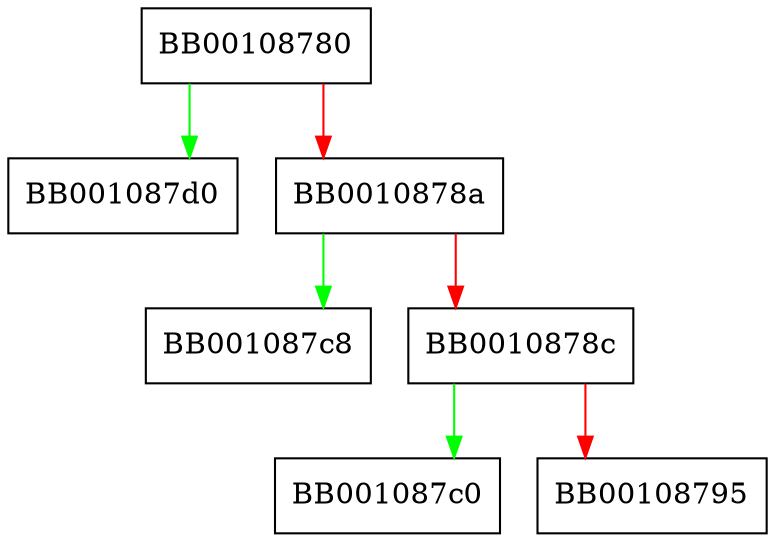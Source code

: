 digraph FUN_00108780 {
  node [shape="box"];
  graph [splines=ortho];
  BB00108780 -> BB001087d0 [color="green"];
  BB00108780 -> BB0010878a [color="red"];
  BB0010878a -> BB001087c8 [color="green"];
  BB0010878a -> BB0010878c [color="red"];
  BB0010878c -> BB001087c0 [color="green"];
  BB0010878c -> BB00108795 [color="red"];
}